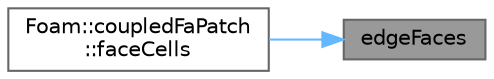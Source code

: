 digraph "edgeFaces"
{
 // LATEX_PDF_SIZE
  bgcolor="transparent";
  edge [fontname=Helvetica,fontsize=10,labelfontname=Helvetica,labelfontsize=10];
  node [fontname=Helvetica,fontsize=10,shape=box,height=0.2,width=0.4];
  rankdir="RL";
  Node1 [id="Node000001",label="edgeFaces",height=0.2,width=0.4,color="gray40", fillcolor="grey60", style="filled", fontcolor="black",tooltip=" "];
  Node1 -> Node2 [id="edge1_Node000001_Node000002",dir="back",color="steelblue1",style="solid",tooltip=" "];
  Node2 [id="Node000002",label="Foam::coupledFaPatch\l::faceCells",height=0.2,width=0.4,color="grey40", fillcolor="white", style="filled",URL="$classFoam_1_1coupledFaPatch.html#a6530c4e5a70980c93bf51a759c0eff47",tooltip=" "];
}

